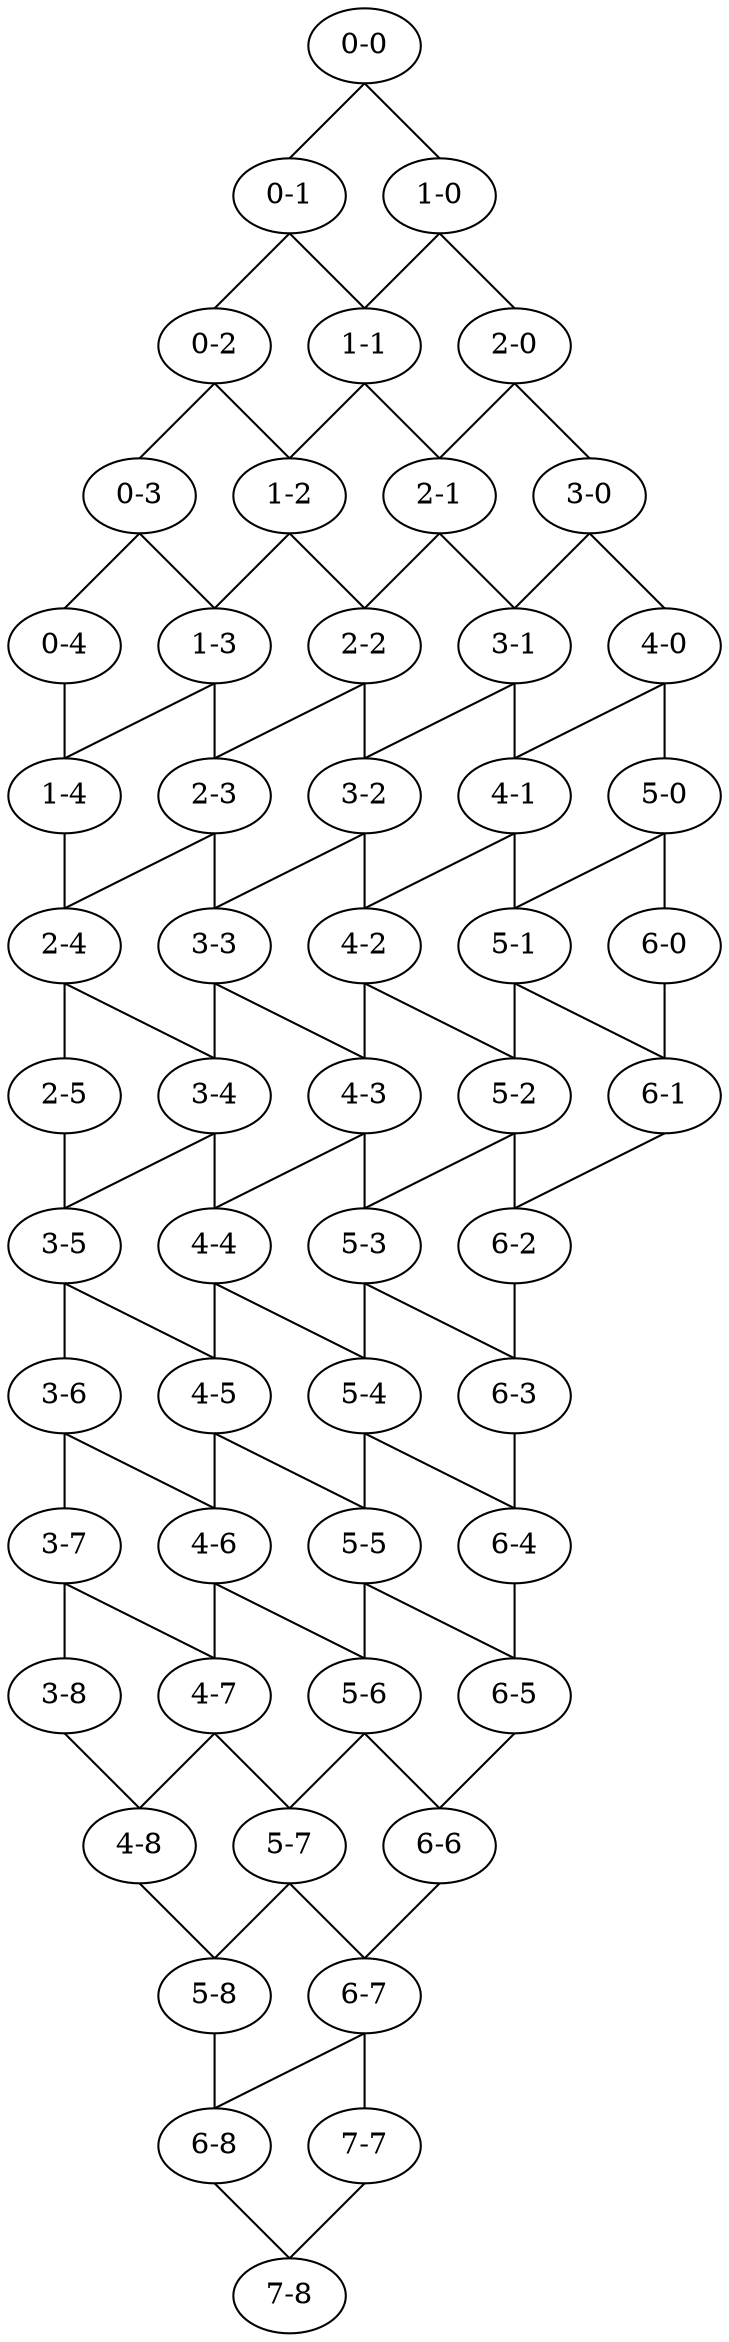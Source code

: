 digraph item_set {

// set edge attribute
edge [dir = none tailport = "s" headport = "n"]
splines=false

// the 1o layer
0 [label = "0-0"];
// the 2o layer
1 [label = "0-1"];
10 [label = "1-0"];

// the 3o layer
2 [label = "0-2"];
11 [label = "1-1"];
20 [label = "2-0"];

// the 4o layer
3 [label = "0-3"];
12 [label = "1-2"];
21 [label = "2-1"];
30 [label = "3-0"];

// the 5o layer
4 [label = "0-4"];
13 [label = "1-3"];
22 [label = "2-2"];
31 [label = "3-1"];
40 [label = "4-0"];

// the 6o layer
14 [label = "1-4"];
23 [label = "2-3"];
32 [label = "3-2"];
41 [label = "4-1"];
50 [label = "5-0"];

// the 7o layer
24 [label = "2-4"];
33 [label = "3-3"];
42 [label = "4-2"];
51 [label = "5-1"];
60 [label = "6-0"];

// the 8o layer
25 [label = "2-5"];
34 [label = "3-4"];
43 [label = "4-3"];
52 [label = "5-2"];
61 [label = "6-1"];

// the 9o layer
35 [label = "3-5"];
44 [label = "4-4"];
53 [label = "5-3"];
62 [label = "6-2"];

// the 10o layer
36 [label = "3-6"];
45 [label = "4-5"];
54 [label = "5-4"];
63 [label = "6-3"];

// the 11o layer
37 [label = "3-7"];
46 [label = "4-6"];
55 [label = "5-5"];
64 [label = "6-4"];

// the 12o layer
38 [label = "3-8"];
47 [label = "4-7"];
56 [label = "5-6"];
65 [label = "6-5"];

// the 13o layer
48 [label = "4-8"];
57 [label = "5-7"];
66 [label = "6-6"];

// the 14o layer
58 [label = "5-8"];
67 [label = "6-7"];

// the 15o layer
68 [label = "6-8"];
77 [label = "7-7"];

// the 16o layer
78 [label = "7-8"];

0 -> {10,1}
1 -> {11,2}
2 -> {12,3}
3 -> {13,4}
4 -> {14}
10 -> {20,11}
11 -> {21,12}
12 -> {22,13}
13 -> {23,14}
14 -> {24}
20 -> {30,21}
21 -> {31,22}
22 -> {32,23}
23 -> {33,24}
24 -> {34,25}
25 -> {35}
30 -> {40,31}
31 -> {41,32}
32 -> {42,33}
33 -> {43,34}
34 -> {44,35}
35 -> {45,36}
36 -> {46,37}
37 -> {47,38}
38 -> {48}
40 -> {50,41}
41 -> {51,42}
42 -> {52,43}
43 -> {53,44}
44 -> {54,45}
45 -> {55,46}
46 -> {56,47}
47 -> {57,48}
48 -> {58}
50 -> {60,51}
51 -> {61,52}
52 -> {62,53}
53 -> {63,54}
54 -> {64,55}
55 -> {65,56}
56 -> {66,57}
57 -> {67,58}
58 -> {68}
60 -> {61}
61 -> {62}
62 -> {63}
63 -> {64}
64 -> {65}
65 -> {66}
66 -> {67}
67 -> {77,68}
68 -> {78}
77 -> {78}
}